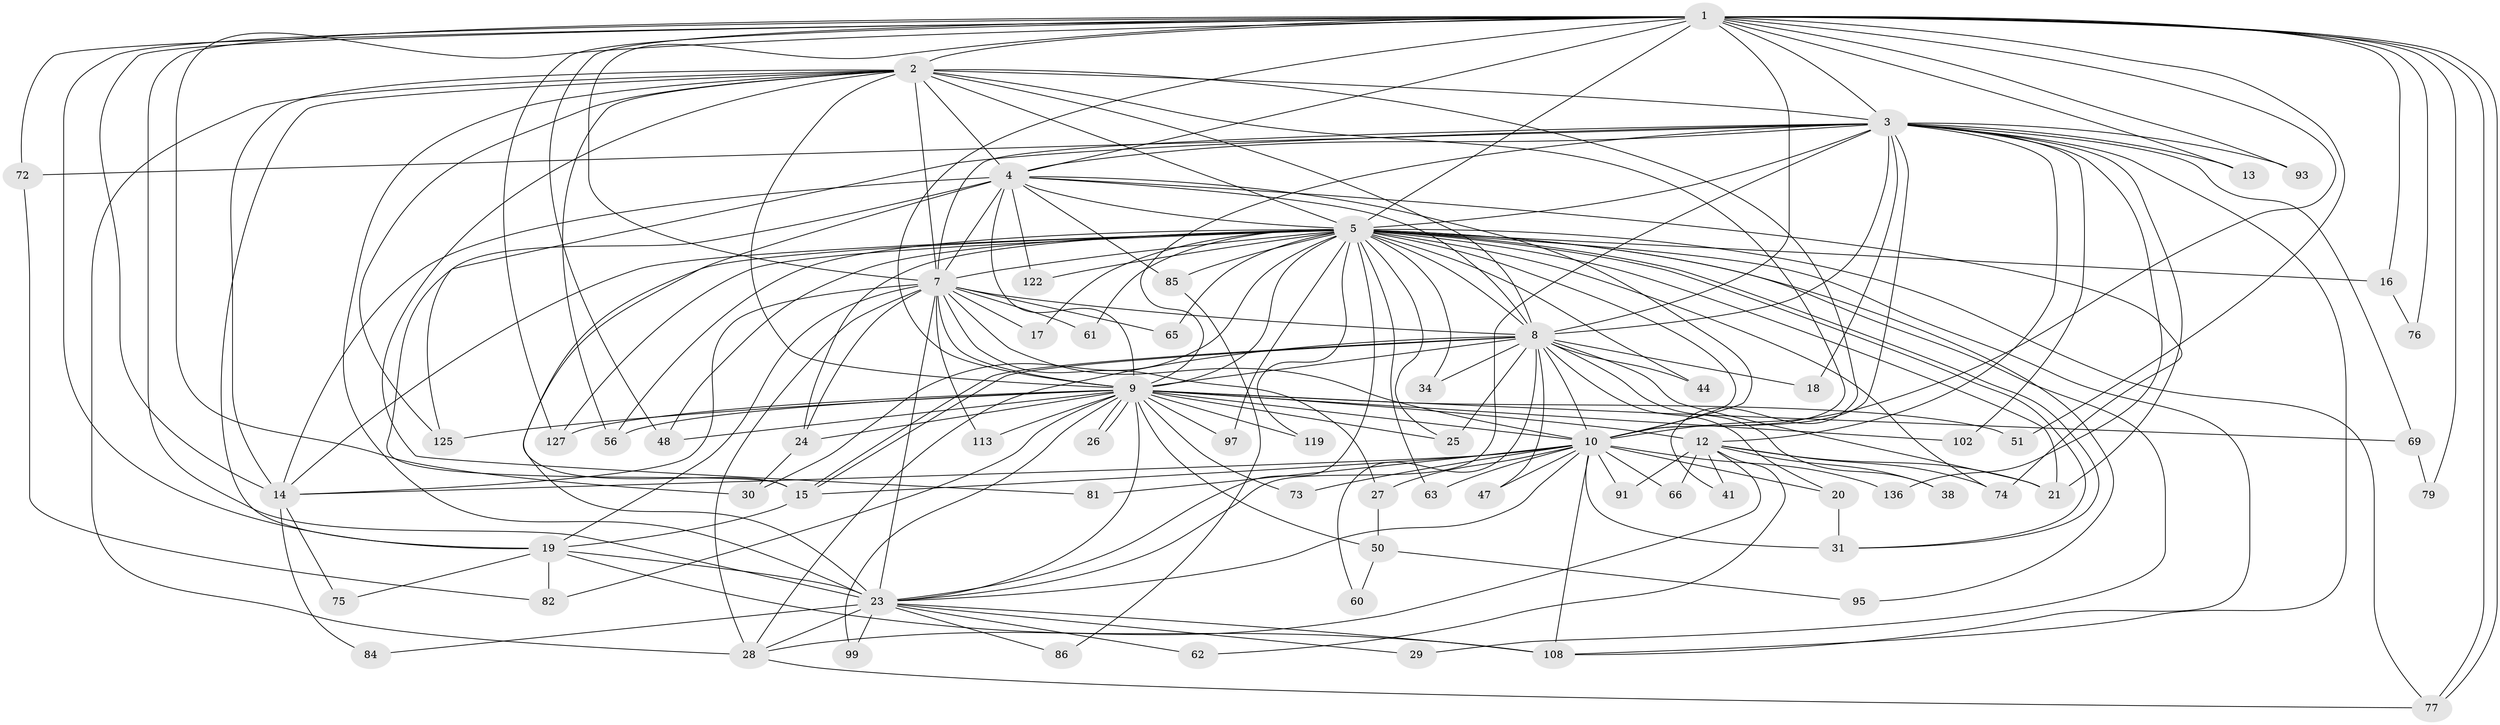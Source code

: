 // original degree distribution, {27: 0.014388489208633094, 23: 0.014388489208633094, 22: 0.007194244604316547, 16: 0.007194244604316547, 26: 0.007194244604316547, 25: 0.014388489208633094, 30: 0.007194244604316547, 3: 0.2158273381294964, 10: 0.014388489208633094, 2: 0.5539568345323741, 7: 0.014388489208633094, 6: 0.02877697841726619, 4: 0.07194244604316546, 5: 0.02877697841726619}
// Generated by graph-tools (version 1.1) at 2025/13/03/09/25 04:13:42]
// undirected, 69 vertices, 193 edges
graph export_dot {
graph [start="1"]
  node [color=gray90,style=filled];
  1 [super="+42"];
  2 [super="+96+121+114+106+67+46+101+40"];
  3;
  4;
  5 [super="+6"];
  7 [super="+22"];
  8 [super="+68+57"];
  9;
  10 [super="+54+11"];
  12;
  13;
  14 [super="+94+49"];
  15 [super="+105+37+58"];
  16;
  17;
  18;
  19 [super="+36+132"];
  20;
  21 [super="+71"];
  23 [super="+130+134+52+70+45+78+32"];
  24 [super="+35+39"];
  25;
  26;
  27;
  28 [super="+43"];
  29;
  30;
  31 [super="+55"];
  34;
  38;
  41;
  44 [super="+128"];
  47;
  48 [super="+87"];
  50;
  51;
  56 [super="+100+98+64"];
  60;
  61;
  62;
  63;
  65;
  66;
  69;
  72 [super="+117"];
  73;
  74 [super="+110"];
  75;
  76;
  77 [super="+92+88"];
  79;
  81;
  82;
  84;
  85;
  86;
  91;
  93;
  95;
  97;
  99;
  102;
  108 [super="+123+115"];
  113;
  119;
  122;
  125;
  127 [super="+135"];
  136;
  1 -- 2 [weight=3];
  1 -- 3;
  1 -- 4;
  1 -- 5 [weight=3];
  1 -- 7 [weight=2];
  1 -- 8 [weight=2];
  1 -- 9;
  1 -- 10;
  1 -- 13;
  1 -- 14;
  1 -- 16;
  1 -- 30;
  1 -- 48;
  1 -- 51;
  1 -- 72;
  1 -- 76;
  1 -- 77;
  1 -- 77;
  1 -- 79;
  1 -- 93;
  1 -- 19 [weight=2];
  1 -- 23;
  1 -- 127;
  2 -- 3;
  2 -- 4;
  2 -- 5 [weight=3];
  2 -- 7 [weight=2];
  2 -- 8 [weight=2];
  2 -- 9 [weight=2];
  2 -- 10 [weight=5];
  2 -- 41;
  2 -- 81;
  2 -- 23 [weight=3];
  2 -- 14;
  2 -- 125;
  2 -- 56;
  2 -- 28;
  2 -- 19;
  3 -- 4;
  3 -- 5 [weight=2];
  3 -- 7 [weight=2];
  3 -- 8;
  3 -- 9;
  3 -- 10;
  3 -- 12;
  3 -- 13;
  3 -- 18;
  3 -- 69;
  3 -- 72;
  3 -- 93;
  3 -- 102;
  3 -- 125;
  3 -- 136;
  3 -- 108;
  3 -- 23;
  3 -- 21;
  4 -- 5 [weight=2];
  4 -- 7 [weight=2];
  4 -- 8;
  4 -- 9;
  4 -- 10;
  4 -- 14;
  4 -- 74;
  4 -- 85;
  4 -- 122;
  4 -- 23;
  4 -- 15;
  5 -- 7 [weight=2];
  5 -- 8 [weight=4];
  5 -- 9 [weight=2];
  5 -- 10 [weight=2];
  5 -- 16;
  5 -- 23;
  5 -- 31;
  5 -- 31;
  5 -- 34;
  5 -- 44;
  5 -- 48;
  5 -- 61;
  5 -- 65;
  5 -- 108 [weight=2];
  5 -- 119;
  5 -- 127;
  5 -- 74;
  5 -- 17;
  5 -- 21;
  5 -- 85;
  5 -- 24;
  5 -- 25;
  5 -- 29;
  5 -- 30;
  5 -- 95;
  5 -- 97;
  5 -- 122;
  5 -- 56 [weight=3];
  5 -- 63;
  5 -- 14;
  5 -- 15;
  5 -- 77;
  7 -- 8;
  7 -- 9;
  7 -- 10 [weight=2];
  7 -- 17;
  7 -- 19;
  7 -- 23 [weight=2];
  7 -- 24;
  7 -- 27;
  7 -- 28;
  7 -- 65;
  7 -- 113;
  7 -- 14;
  7 -- 61;
  8 -- 9;
  8 -- 10;
  8 -- 15;
  8 -- 15;
  8 -- 18;
  8 -- 20;
  8 -- 34;
  8 -- 38;
  8 -- 44 [weight=2];
  8 -- 47;
  8 -- 60;
  8 -- 21;
  8 -- 28;
  8 -- 25;
  9 -- 10;
  9 -- 12;
  9 -- 25;
  9 -- 26;
  9 -- 26;
  9 -- 50;
  9 -- 51;
  9 -- 56;
  9 -- 69;
  9 -- 73;
  9 -- 82;
  9 -- 97;
  9 -- 99;
  9 -- 102;
  9 -- 113;
  9 -- 119;
  9 -- 125;
  9 -- 127;
  9 -- 48;
  9 -- 23;
  9 -- 24;
  10 -- 20;
  10 -- 27;
  10 -- 47;
  10 -- 63;
  10 -- 66;
  10 -- 73;
  10 -- 108 [weight=2];
  10 -- 136;
  10 -- 15 [weight=2];
  10 -- 81;
  10 -- 14;
  10 -- 31 [weight=2];
  10 -- 23;
  10 -- 91;
  12 -- 21;
  12 -- 28;
  12 -- 38;
  12 -- 41;
  12 -- 62;
  12 -- 66;
  12 -- 91;
  12 -- 74;
  14 -- 75;
  14 -- 84;
  15 -- 19;
  16 -- 76;
  19 -- 75;
  19 -- 82;
  19 -- 23;
  19 -- 108;
  20 -- 31;
  23 -- 29;
  23 -- 108;
  23 -- 62;
  23 -- 99;
  23 -- 84;
  23 -- 28;
  23 -- 86;
  24 -- 30;
  27 -- 50;
  28 -- 77;
  50 -- 60;
  50 -- 95;
  69 -- 79;
  72 -- 82;
  85 -- 86;
}

